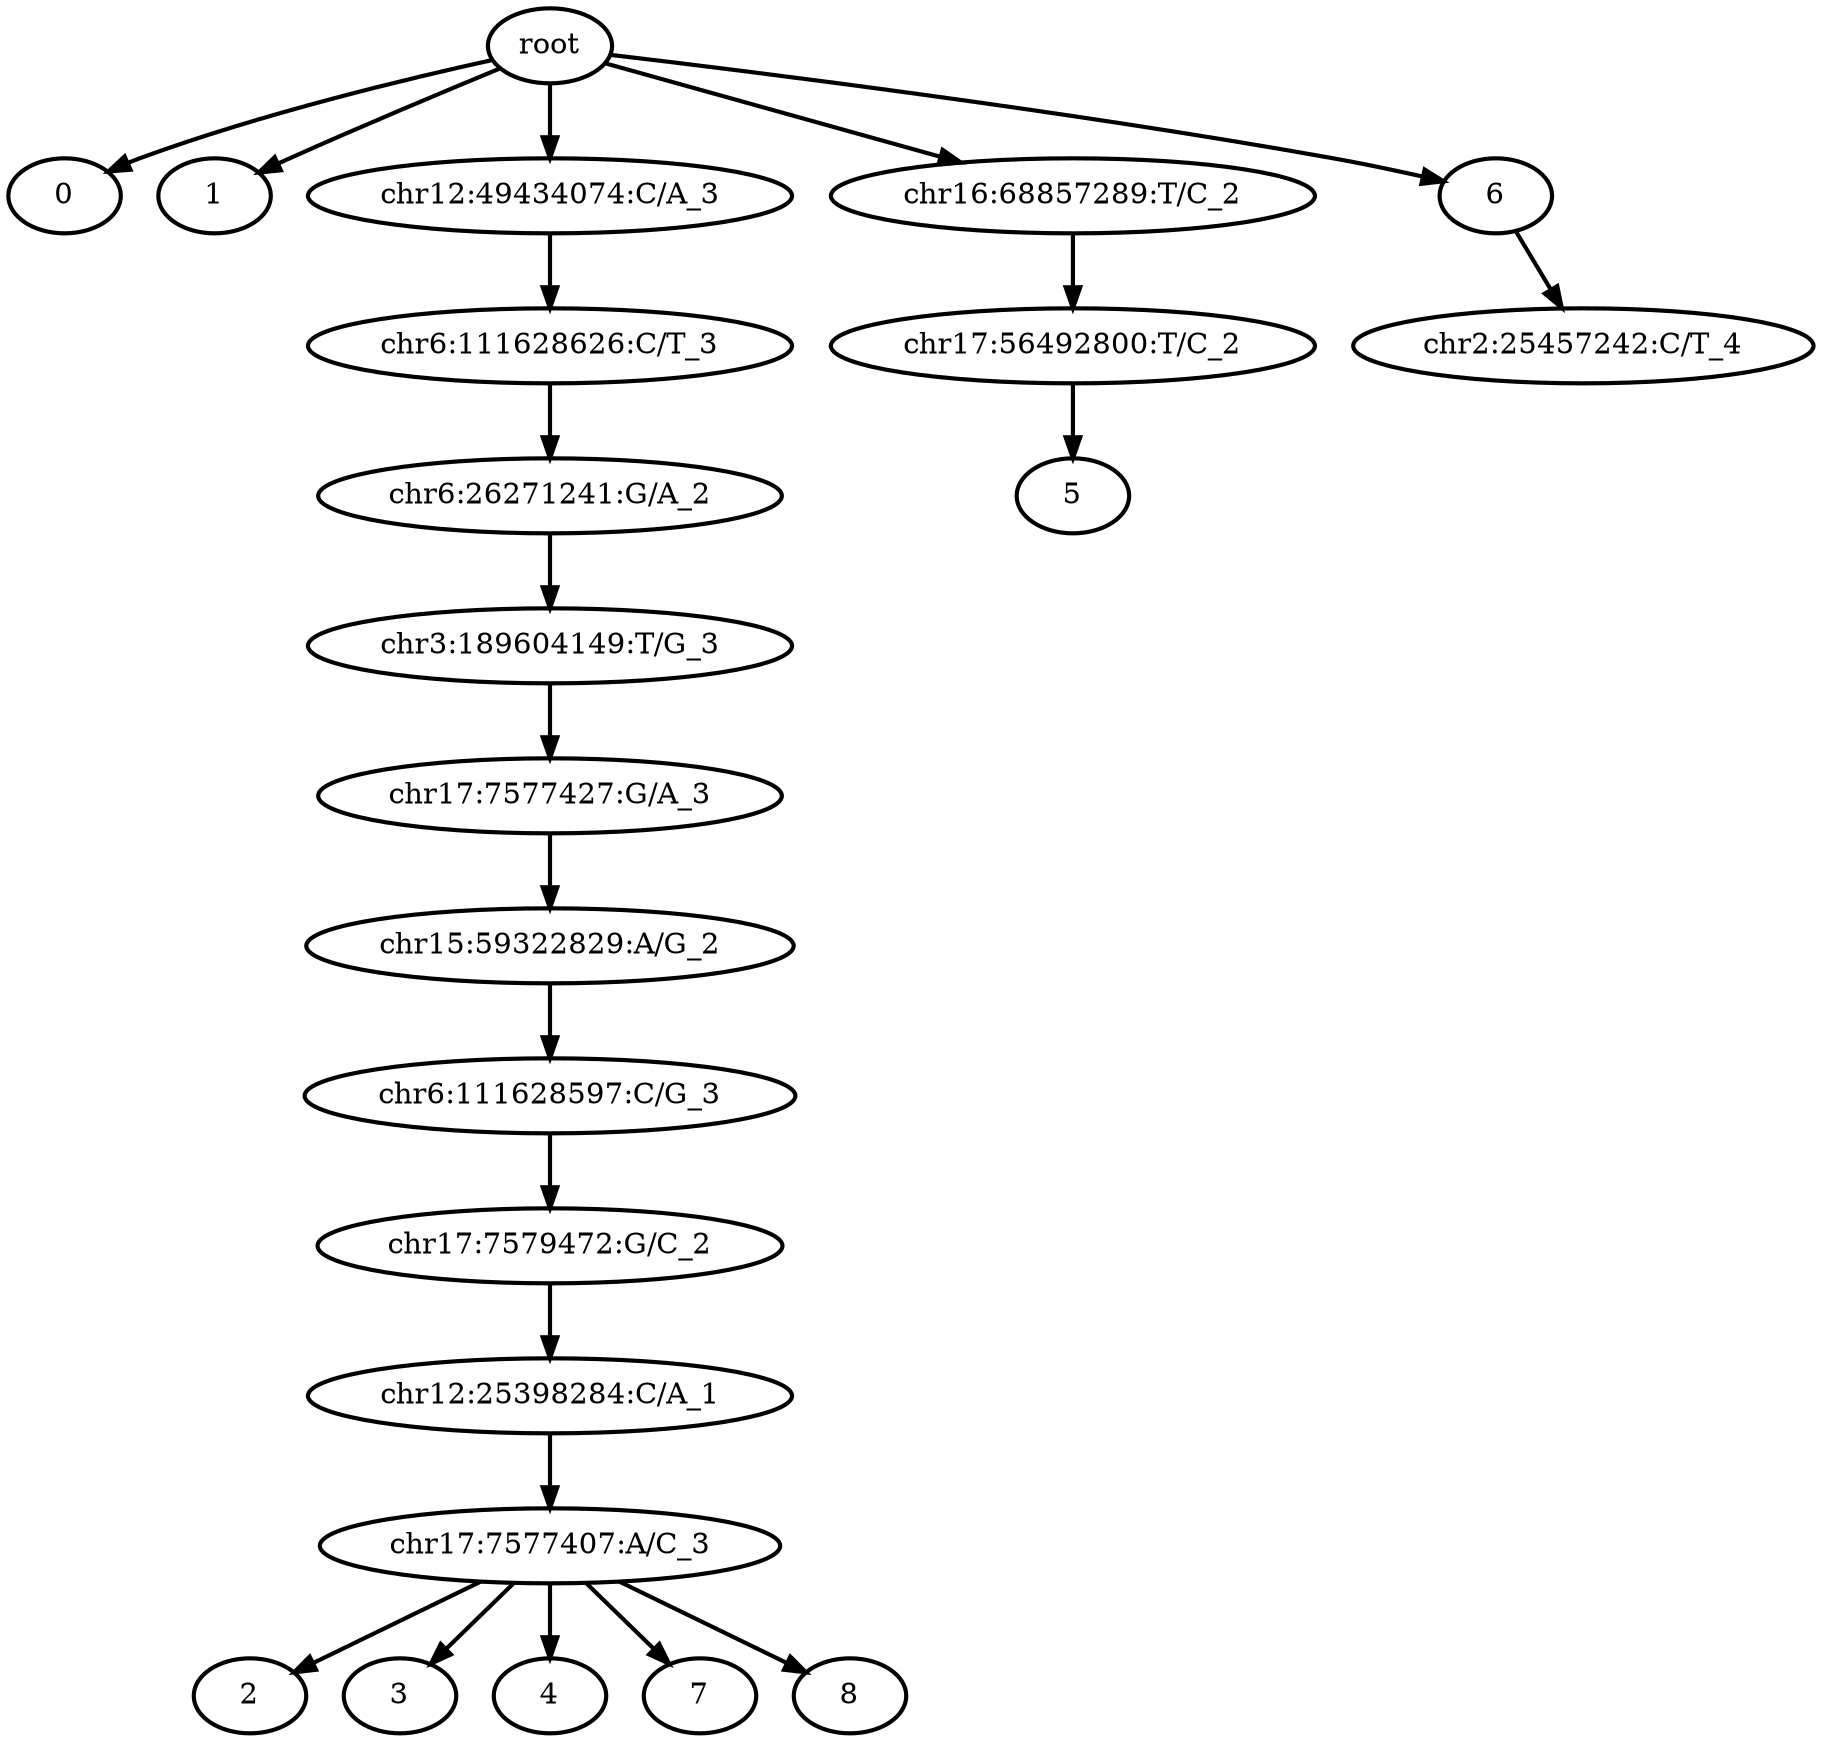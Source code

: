 digraph N {
	overlap="false"
	rankdir="TB"
	0 [label="root", style="bold"];
	1 [label="0", style="bold"];
	2 [label="1", style="bold"];
	3 [label="chr12:49434074:C/A_3", style="bold"];
	4 [label="chr6:111628626:C/T_3", style="bold"];
	5 [label="chr6:26271241:G/A_2", style="bold"];
	6 [label="chr3:189604149:T/G_3", style="bold"];
	7 [label="chr17:7577427:G/A_3", style="bold"];
	8 [label="chr15:59322829:A/G_2", style="bold"];
	9 [label="chr6:111628597:C/G_3", style="bold"];
	10 [label="chr17:7579472:G/C_2", style="bold"];
	11 [label="chr12:25398284:C/A_1", style="bold"];
	12 [label="chr17:7577407:A/C_3", style="bold"];
	13 [label="2", style="bold"];
	14 [label="3", style="bold"];
	15 [label="4", style="bold"];
	16 [label="chr16:68857289:T/C_2", style="bold"];
	17 [label="chr17:56492800:T/C_2", style="bold"];
	18 [label="5", style="bold"];
	19 [label="6", style="bold"];
	20 [label="7", style="bold"];
	21 [label="8", style="bold"];
	22 [label="chr2:25457242:C/T_4", style="bold"];
	0 -> 1 [style="bold"];
	0 -> 2 [style="bold"];
	0 -> 3 [style="bold"];
	0 -> 16 [style="bold"];
	0 -> 19 [style="bold"];
	3 -> 4 [style="bold"];
	4 -> 5 [style="bold"];
	5 -> 6 [style="bold"];
	6 -> 7 [style="bold"];
	7 -> 8 [style="bold"];
	8 -> 9 [style="bold"];
	9 -> 10 [style="bold"];
	10 -> 11 [style="bold"];
	11 -> 12 [style="bold"];
	12 -> 13 [style="bold"];
	12 -> 14 [style="bold"];
	12 -> 15 [style="bold"];
	12 -> 20 [style="bold"];
	12 -> 21 [style="bold"];
	16 -> 17 [style="bold"];
	17 -> 18 [style="bold"];
	19 -> 22 [style="bold"];
}